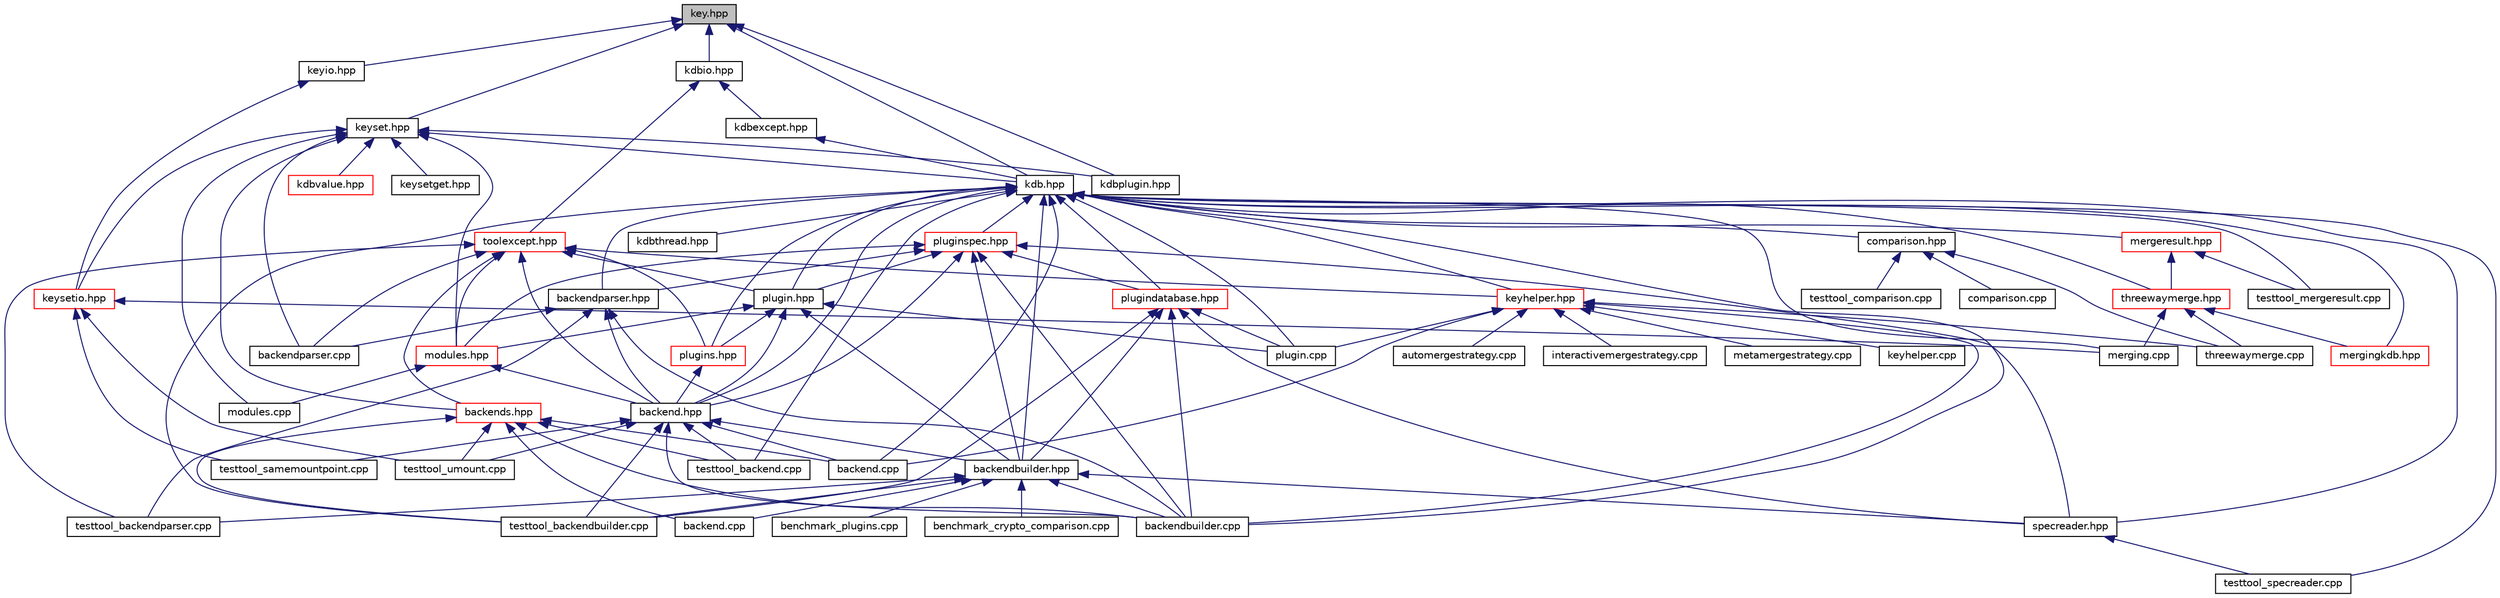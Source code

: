 digraph "key.hpp"
{
  edge [fontname="Helvetica",fontsize="10",labelfontname="Helvetica",labelfontsize="10"];
  node [fontname="Helvetica",fontsize="10",shape=record];
  Node9 [label="key.hpp",height=0.2,width=0.4,color="black", fillcolor="grey75", style="filled", fontcolor="black"];
  Node9 -> Node10 [dir="back",color="midnightblue",fontsize="10",style="solid"];
  Node10 [label="kdb.hpp",height=0.2,width=0.4,color="black", fillcolor="white", style="filled",URL="$kdb_8hpp.html"];
  Node10 -> Node11 [dir="back",color="midnightblue",fontsize="10",style="solid"];
  Node11 [label="merging.cpp",height=0.2,width=0.4,color="black", fillcolor="white", style="filled",URL="$merging_8cpp.html"];
  Node10 -> Node12 [dir="back",color="midnightblue",fontsize="10",style="solid"];
  Node12 [label="backend.hpp",height=0.2,width=0.4,color="black", fillcolor="white", style="filled",URL="$backend_8hpp.html",tooltip="Implements a way to deal with a backend. "];
  Node12 -> Node13 [dir="back",color="midnightblue",fontsize="10",style="solid"];
  Node13 [label="backendbuilder.hpp",height=0.2,width=0.4,color="black", fillcolor="white", style="filled",URL="$backendbuilder_8hpp.html",tooltip="Implements a way to build backends. "];
  Node13 -> Node14 [dir="back",color="midnightblue",fontsize="10",style="solid"];
  Node14 [label="benchmark_crypto_comparison.cpp",height=0.2,width=0.4,color="black", fillcolor="white", style="filled",URL="$benchmark__crypto__comparison_8cpp.html",tooltip="benchmark for comparing the cryptographic providers used in the crypto plugin. "];
  Node13 -> Node15 [dir="back",color="midnightblue",fontsize="10",style="solid"];
  Node15 [label="benchmark_plugins.cpp",height=0.2,width=0.4,color="black", fillcolor="white", style="filled",URL="$benchmark__plugins_8cpp.html",tooltip="benchmark for getenv "];
  Node13 -> Node16 [dir="back",color="midnightblue",fontsize="10",style="solid"];
  Node16 [label="backend.cpp",height=0.2,width=0.4,color="black", fillcolor="white", style="filled",URL="$examples_2backend_8cpp.html"];
  Node13 -> Node17 [dir="back",color="midnightblue",fontsize="10",style="solid"];
  Node17 [label="specreader.hpp",height=0.2,width=0.4,color="black", fillcolor="white", style="filled",URL="$specreader_8hpp.html",tooltip="Implements a way to read spec for mounting purposes. "];
  Node17 -> Node18 [dir="back",color="midnightblue",fontsize="10",style="solid"];
  Node18 [label="testtool_specreader.cpp",height=0.2,width=0.4,color="black", fillcolor="white", style="filled",URL="$testtool__specreader_8cpp.html",tooltip="Tests for the spec readerclass. "];
  Node13 -> Node19 [dir="back",color="midnightblue",fontsize="10",style="solid"];
  Node19 [label="backendbuilder.cpp",height=0.2,width=0.4,color="black", fillcolor="white", style="filled",URL="$backendbuilder_8cpp.html",tooltip="Implementation of backend builder. "];
  Node13 -> Node20 [dir="back",color="midnightblue",fontsize="10",style="solid"];
  Node20 [label="testtool_backendbuilder.cpp",height=0.2,width=0.4,color="black", fillcolor="white", style="filled",URL="$testtool__backendbuilder_8cpp.html",tooltip="Tests for the Backend builder class. "];
  Node13 -> Node21 [dir="back",color="midnightblue",fontsize="10",style="solid"];
  Node21 [label="testtool_backendparser.cpp",height=0.2,width=0.4,color="black", fillcolor="white", style="filled",URL="$testtool__backendparser_8cpp.html",tooltip="Tests for the Backend parser class. "];
  Node12 -> Node22 [dir="back",color="midnightblue",fontsize="10",style="solid"];
  Node22 [label="backend.cpp",height=0.2,width=0.4,color="black", fillcolor="white", style="filled",URL="$src_2backend_8cpp.html",tooltip="Implementation of backend. "];
  Node12 -> Node19 [dir="back",color="midnightblue",fontsize="10",style="solid"];
  Node12 -> Node23 [dir="back",color="midnightblue",fontsize="10",style="solid"];
  Node23 [label="testtool_backend.cpp",height=0.2,width=0.4,color="black", fillcolor="white", style="filled",URL="$testtool__backend_8cpp.html",tooltip="Tests for the Backend class. "];
  Node12 -> Node20 [dir="back",color="midnightblue",fontsize="10",style="solid"];
  Node12 -> Node24 [dir="back",color="midnightblue",fontsize="10",style="solid"];
  Node24 [label="testtool_samemountpoint.cpp",height=0.2,width=0.4,color="black", fillcolor="white", style="filled",URL="$testtool__samemountpoint_8cpp.html",tooltip="Tests for the Backend class. "];
  Node12 -> Node25 [dir="back",color="midnightblue",fontsize="10",style="solid"];
  Node25 [label="testtool_umount.cpp",height=0.2,width=0.4,color="black", fillcolor="white", style="filled",URL="$testtool__umount_8cpp.html",tooltip="Tests for the umount. "];
  Node10 -> Node13 [dir="back",color="midnightblue",fontsize="10",style="solid"];
  Node10 -> Node26 [dir="back",color="midnightblue",fontsize="10",style="solid"];
  Node26 [label="backendparser.hpp",height=0.2,width=0.4,color="black", fillcolor="white", style="filled",URL="$backendparser_8hpp.html",tooltip="Implements ways to parse backends. "];
  Node26 -> Node12 [dir="back",color="midnightblue",fontsize="10",style="solid"];
  Node26 -> Node19 [dir="back",color="midnightblue",fontsize="10",style="solid"];
  Node26 -> Node27 [dir="back",color="midnightblue",fontsize="10",style="solid"];
  Node27 [label="backendparser.cpp",height=0.2,width=0.4,color="black", fillcolor="white", style="filled",URL="$backendparser_8cpp.html",tooltip="Tests for the Backend parser class. "];
  Node26 -> Node21 [dir="back",color="midnightblue",fontsize="10",style="solid"];
  Node10 -> Node28 [dir="back",color="midnightblue",fontsize="10",style="solid"];
  Node28 [label="comparison.hpp",height=0.2,width=0.4,color="black", fillcolor="white", style="filled",URL="$comparison_8hpp.html",tooltip="Comparison helper functions. "];
  Node28 -> Node29 [dir="back",color="midnightblue",fontsize="10",style="solid"];
  Node29 [label="comparison.cpp",height=0.2,width=0.4,color="black", fillcolor="white", style="filled",URL="$comparison_8cpp.html",tooltip="Comparison helper functions. "];
  Node28 -> Node30 [dir="back",color="midnightblue",fontsize="10",style="solid"];
  Node30 [label="threewaymerge.cpp",height=0.2,width=0.4,color="black", fillcolor="white", style="filled",URL="$threewaymerge_8cpp.html",tooltip="Implementation of ThreeWayMerge. "];
  Node28 -> Node31 [dir="back",color="midnightblue",fontsize="10",style="solid"];
  Node31 [label="testtool_comparison.cpp",height=0.2,width=0.4,color="black", fillcolor="white", style="filled",URL="$testtool__comparison_8cpp.html",tooltip="Tests for the comparison helper. "];
  Node10 -> Node32 [dir="back",color="midnightblue",fontsize="10",style="solid"];
  Node32 [label="keyhelper.hpp",height=0.2,width=0.4,color="red", fillcolor="white", style="filled",URL="$keyhelper_8hpp.html",tooltip="Key helper functions. "];
  Node32 -> Node22 [dir="back",color="midnightblue",fontsize="10",style="solid"];
  Node32 -> Node19 [dir="back",color="midnightblue",fontsize="10",style="solid"];
  Node32 -> Node33 [dir="back",color="midnightblue",fontsize="10",style="solid"];
  Node33 [label="keyhelper.cpp",height=0.2,width=0.4,color="black", fillcolor="white", style="filled",URL="$keyhelper_8cpp.html",tooltip="Key helper functions. "];
  Node32 -> Node34 [dir="back",color="midnightblue",fontsize="10",style="solid"];
  Node34 [label="automergestrategy.cpp",height=0.2,width=0.4,color="black", fillcolor="white", style="filled",URL="$automergestrategy_8cpp.html",tooltip="Implementation of AutoMergeStrategy. "];
  Node32 -> Node35 [dir="back",color="midnightblue",fontsize="10",style="solid"];
  Node35 [label="interactivemergestrategy.cpp",height=0.2,width=0.4,color="black", fillcolor="white", style="filled",URL="$interactivemergestrategy_8cpp.html",tooltip="Implementation of InteractiveMergeStrategy. "];
  Node32 -> Node36 [dir="back",color="midnightblue",fontsize="10",style="solid"];
  Node36 [label="metamergestrategy.cpp",height=0.2,width=0.4,color="black", fillcolor="white", style="filled",URL="$metamergestrategy_8cpp.html",tooltip="Implementation of MetaMergeStrategy. "];
  Node32 -> Node30 [dir="back",color="midnightblue",fontsize="10",style="solid"];
  Node32 -> Node40 [dir="back",color="midnightblue",fontsize="10",style="solid"];
  Node40 [label="plugin.cpp",height=0.2,width=0.4,color="black", fillcolor="white", style="filled",URL="$plugin_8cpp.html",tooltip="Implementation of plugin. "];
  Node10 -> Node44 [dir="back",color="midnightblue",fontsize="10",style="solid"];
  Node44 [label="mergeresult.hpp",height=0.2,width=0.4,color="red", fillcolor="white", style="filled",URL="$mergeresult_8hpp.html",tooltip="Class modelling the result of a three way merge. "];
  Node44 -> Node60 [dir="back",color="midnightblue",fontsize="10",style="solid"];
  Node60 [label="threewaymerge.hpp",height=0.2,width=0.4,color="red", fillcolor="white", style="filled",URL="$threewaymerge_8hpp.html",tooltip="Implements a way to build and deal with a backend. "];
  Node60 -> Node11 [dir="back",color="midnightblue",fontsize="10",style="solid"];
  Node60 -> Node67 [dir="back",color="midnightblue",fontsize="10",style="solid"];
  Node67 [label="mergingkdb.hpp",height=0.2,width=0.4,color="red", fillcolor="white", style="filled",URL="$mergingkdb_8hpp.html"];
  Node60 -> Node30 [dir="back",color="midnightblue",fontsize="10",style="solid"];
  Node44 -> Node73 [dir="back",color="midnightblue",fontsize="10",style="solid"];
  Node73 [label="testtool_mergeresult.cpp",height=0.2,width=0.4,color="black", fillcolor="white", style="filled",URL="$testtool__mergeresult_8cpp.html",tooltip="Tests for the Mergeresult class. "];
  Node10 -> Node67 [dir="back",color="midnightblue",fontsize="10",style="solid"];
  Node10 -> Node60 [dir="back",color="midnightblue",fontsize="10",style="solid"];
  Node10 -> Node74 [dir="back",color="midnightblue",fontsize="10",style="solid"];
  Node74 [label="plugin.hpp",height=0.2,width=0.4,color="black", fillcolor="white", style="filled",URL="$plugin_8hpp.html",tooltip="Header file of plugin. "];
  Node74 -> Node12 [dir="back",color="midnightblue",fontsize="10",style="solid"];
  Node74 -> Node13 [dir="back",color="midnightblue",fontsize="10",style="solid"];
  Node74 -> Node75 [dir="back",color="midnightblue",fontsize="10",style="solid"];
  Node75 [label="modules.hpp",height=0.2,width=0.4,color="red", fillcolor="white", style="filled",URL="$modules_8hpp.html",tooltip="Allows one to load plugins. "];
  Node75 -> Node12 [dir="back",color="midnightblue",fontsize="10",style="solid"];
  Node75 -> Node76 [dir="back",color="midnightblue",fontsize="10",style="solid"];
  Node76 [label="modules.cpp",height=0.2,width=0.4,color="black", fillcolor="white", style="filled",URL="$modules_8cpp.html",tooltip="Implementation of module loading. "];
  Node74 -> Node77 [dir="back",color="midnightblue",fontsize="10",style="solid"];
  Node77 [label="plugins.hpp",height=0.2,width=0.4,color="red", fillcolor="white", style="filled",URL="$plugins_8hpp.html",tooltip="Implementation of get/set and error plugins. "];
  Node77 -> Node12 [dir="back",color="midnightblue",fontsize="10",style="solid"];
  Node74 -> Node40 [dir="back",color="midnightblue",fontsize="10",style="solid"];
  Node10 -> Node78 [dir="back",color="midnightblue",fontsize="10",style="solid"];
  Node78 [label="plugindatabase.hpp",height=0.2,width=0.4,color="red", fillcolor="white", style="filled",URL="$plugindatabase_8hpp.html",tooltip="Interface to all plugins. "];
  Node78 -> Node13 [dir="back",color="midnightblue",fontsize="10",style="solid"];
  Node78 -> Node17 [dir="back",color="midnightblue",fontsize="10",style="solid"];
  Node78 -> Node19 [dir="back",color="midnightblue",fontsize="10",style="solid"];
  Node78 -> Node40 [dir="back",color="midnightblue",fontsize="10",style="solid"];
  Node78 -> Node20 [dir="back",color="midnightblue",fontsize="10",style="solid"];
  Node10 -> Node77 [dir="back",color="midnightblue",fontsize="10",style="solid"];
  Node10 -> Node80 [dir="back",color="midnightblue",fontsize="10",style="solid"];
  Node80 [label="pluginspec.hpp",height=0.2,width=0.4,color="red", fillcolor="white", style="filled",URL="$pluginspec_8hpp.html",tooltip="Interface to specify which plugin is meant. "];
  Node80 -> Node12 [dir="back",color="midnightblue",fontsize="10",style="solid"];
  Node80 -> Node13 [dir="back",color="midnightblue",fontsize="10",style="solid"];
  Node80 -> Node26 [dir="back",color="midnightblue",fontsize="10",style="solid"];
  Node80 -> Node75 [dir="back",color="midnightblue",fontsize="10",style="solid"];
  Node80 -> Node74 [dir="back",color="midnightblue",fontsize="10",style="solid"];
  Node80 -> Node78 [dir="back",color="midnightblue",fontsize="10",style="solid"];
  Node80 -> Node17 [dir="back",color="midnightblue",fontsize="10",style="solid"];
  Node80 -> Node19 [dir="back",color="midnightblue",fontsize="10",style="solid"];
  Node10 -> Node17 [dir="back",color="midnightblue",fontsize="10",style="solid"];
  Node10 -> Node22 [dir="back",color="midnightblue",fontsize="10",style="solid"];
  Node10 -> Node19 [dir="back",color="midnightblue",fontsize="10",style="solid"];
  Node10 -> Node40 [dir="back",color="midnightblue",fontsize="10",style="solid"];
  Node10 -> Node23 [dir="back",color="midnightblue",fontsize="10",style="solid"];
  Node10 -> Node20 [dir="back",color="midnightblue",fontsize="10",style="solid"];
  Node10 -> Node73 [dir="back",color="midnightblue",fontsize="10",style="solid"];
  Node10 -> Node18 [dir="back",color="midnightblue",fontsize="10",style="solid"];
  Node10 -> Node83 [dir="back",color="midnightblue",fontsize="10",style="solid"];
  Node83 [label="kdbthread.hpp",height=0.2,width=0.4,color="black", fillcolor="white", style="filled",URL="$kdbthread_8hpp.html"];
  Node9 -> Node84 [dir="back",color="midnightblue",fontsize="10",style="solid"];
  Node84 [label="kdbio.hpp",height=0.2,width=0.4,color="black", fillcolor="white", style="filled",URL="$kdbio_8hpp.html"];
  Node84 -> Node85 [dir="back",color="midnightblue",fontsize="10",style="solid"];
  Node85 [label="toolexcept.hpp",height=0.2,width=0.4,color="red", fillcolor="white", style="filled",URL="$toolexcept_8hpp.html",tooltip="Implementation of all exceptions elektratools library might throw. "];
  Node85 -> Node12 [dir="back",color="midnightblue",fontsize="10",style="solid"];
  Node85 -> Node86 [dir="back",color="midnightblue",fontsize="10",style="solid"];
  Node86 [label="backends.hpp",height=0.2,width=0.4,color="red", fillcolor="white", style="filled",URL="$backends_8hpp.html",tooltip="Allows one to list all available backends. "];
  Node86 -> Node16 [dir="back",color="midnightblue",fontsize="10",style="solid"];
  Node86 -> Node22 [dir="back",color="midnightblue",fontsize="10",style="solid"];
  Node86 -> Node19 [dir="back",color="midnightblue",fontsize="10",style="solid"];
  Node86 -> Node23 [dir="back",color="midnightblue",fontsize="10",style="solid"];
  Node86 -> Node20 [dir="back",color="midnightblue",fontsize="10",style="solid"];
  Node86 -> Node25 [dir="back",color="midnightblue",fontsize="10",style="solid"];
  Node85 -> Node32 [dir="back",color="midnightblue",fontsize="10",style="solid"];
  Node85 -> Node75 [dir="back",color="midnightblue",fontsize="10",style="solid"];
  Node85 -> Node74 [dir="back",color="midnightblue",fontsize="10",style="solid"];
  Node85 -> Node77 [dir="back",color="midnightblue",fontsize="10",style="solid"];
  Node85 -> Node27 [dir="back",color="midnightblue",fontsize="10",style="solid"];
  Node85 -> Node21 [dir="back",color="midnightblue",fontsize="10",style="solid"];
  Node84 -> Node89 [dir="back",color="midnightblue",fontsize="10",style="solid"];
  Node89 [label="kdbexcept.hpp",height=0.2,width=0.4,color="black", fillcolor="white", style="filled",URL="$kdbexcept_8hpp.html"];
  Node89 -> Node10 [dir="back",color="midnightblue",fontsize="10",style="solid"];
  Node9 -> Node90 [dir="back",color="midnightblue",fontsize="10",style="solid"];
  Node90 [label="kdbplugin.hpp",height=0.2,width=0.4,color="black", fillcolor="white", style="filled",URL="$kdbplugin_8hpp.html",tooltip="Helpers for creating plugins. "];
  Node9 -> Node91 [dir="back",color="midnightblue",fontsize="10",style="solid"];
  Node91 [label="keyio.hpp",height=0.2,width=0.4,color="black", fillcolor="white", style="filled",URL="$keyio_8hpp.html"];
  Node91 -> Node92 [dir="back",color="midnightblue",fontsize="10",style="solid"];
  Node92 [label="keysetio.hpp",height=0.2,width=0.4,color="red", fillcolor="white", style="filled",URL="$keysetio_8hpp.html"];
  Node92 -> Node11 [dir="back",color="midnightblue",fontsize="10",style="solid"];
  Node92 -> Node24 [dir="back",color="midnightblue",fontsize="10",style="solid"];
  Node92 -> Node25 [dir="back",color="midnightblue",fontsize="10",style="solid"];
  Node9 -> Node93 [dir="back",color="midnightblue",fontsize="10",style="solid"];
  Node93 [label="keyset.hpp",height=0.2,width=0.4,color="black", fillcolor="white", style="filled",URL="$keyset_8hpp.html"];
  Node93 -> Node86 [dir="back",color="midnightblue",fontsize="10",style="solid"];
  Node93 -> Node75 [dir="back",color="midnightblue",fontsize="10",style="solid"];
  Node93 -> Node27 [dir="back",color="midnightblue",fontsize="10",style="solid"];
  Node93 -> Node76 [dir="back",color="midnightblue",fontsize="10",style="solid"];
  Node93 -> Node10 [dir="back",color="midnightblue",fontsize="10",style="solid"];
  Node93 -> Node90 [dir="back",color="midnightblue",fontsize="10",style="solid"];
  Node93 -> Node94 [dir="back",color="midnightblue",fontsize="10",style="solid"];
  Node94 [label="kdbvalue.hpp",height=0.2,width=0.4,color="red", fillcolor="white", style="filled",URL="$kdbvalue_8hpp.html"];
  Node93 -> Node96 [dir="back",color="midnightblue",fontsize="10",style="solid"];
  Node96 [label="keysetget.hpp",height=0.2,width=0.4,color="black", fillcolor="white", style="filled",URL="$keysetget_8hpp.html"];
  Node93 -> Node92 [dir="back",color="midnightblue",fontsize="10",style="solid"];
}
